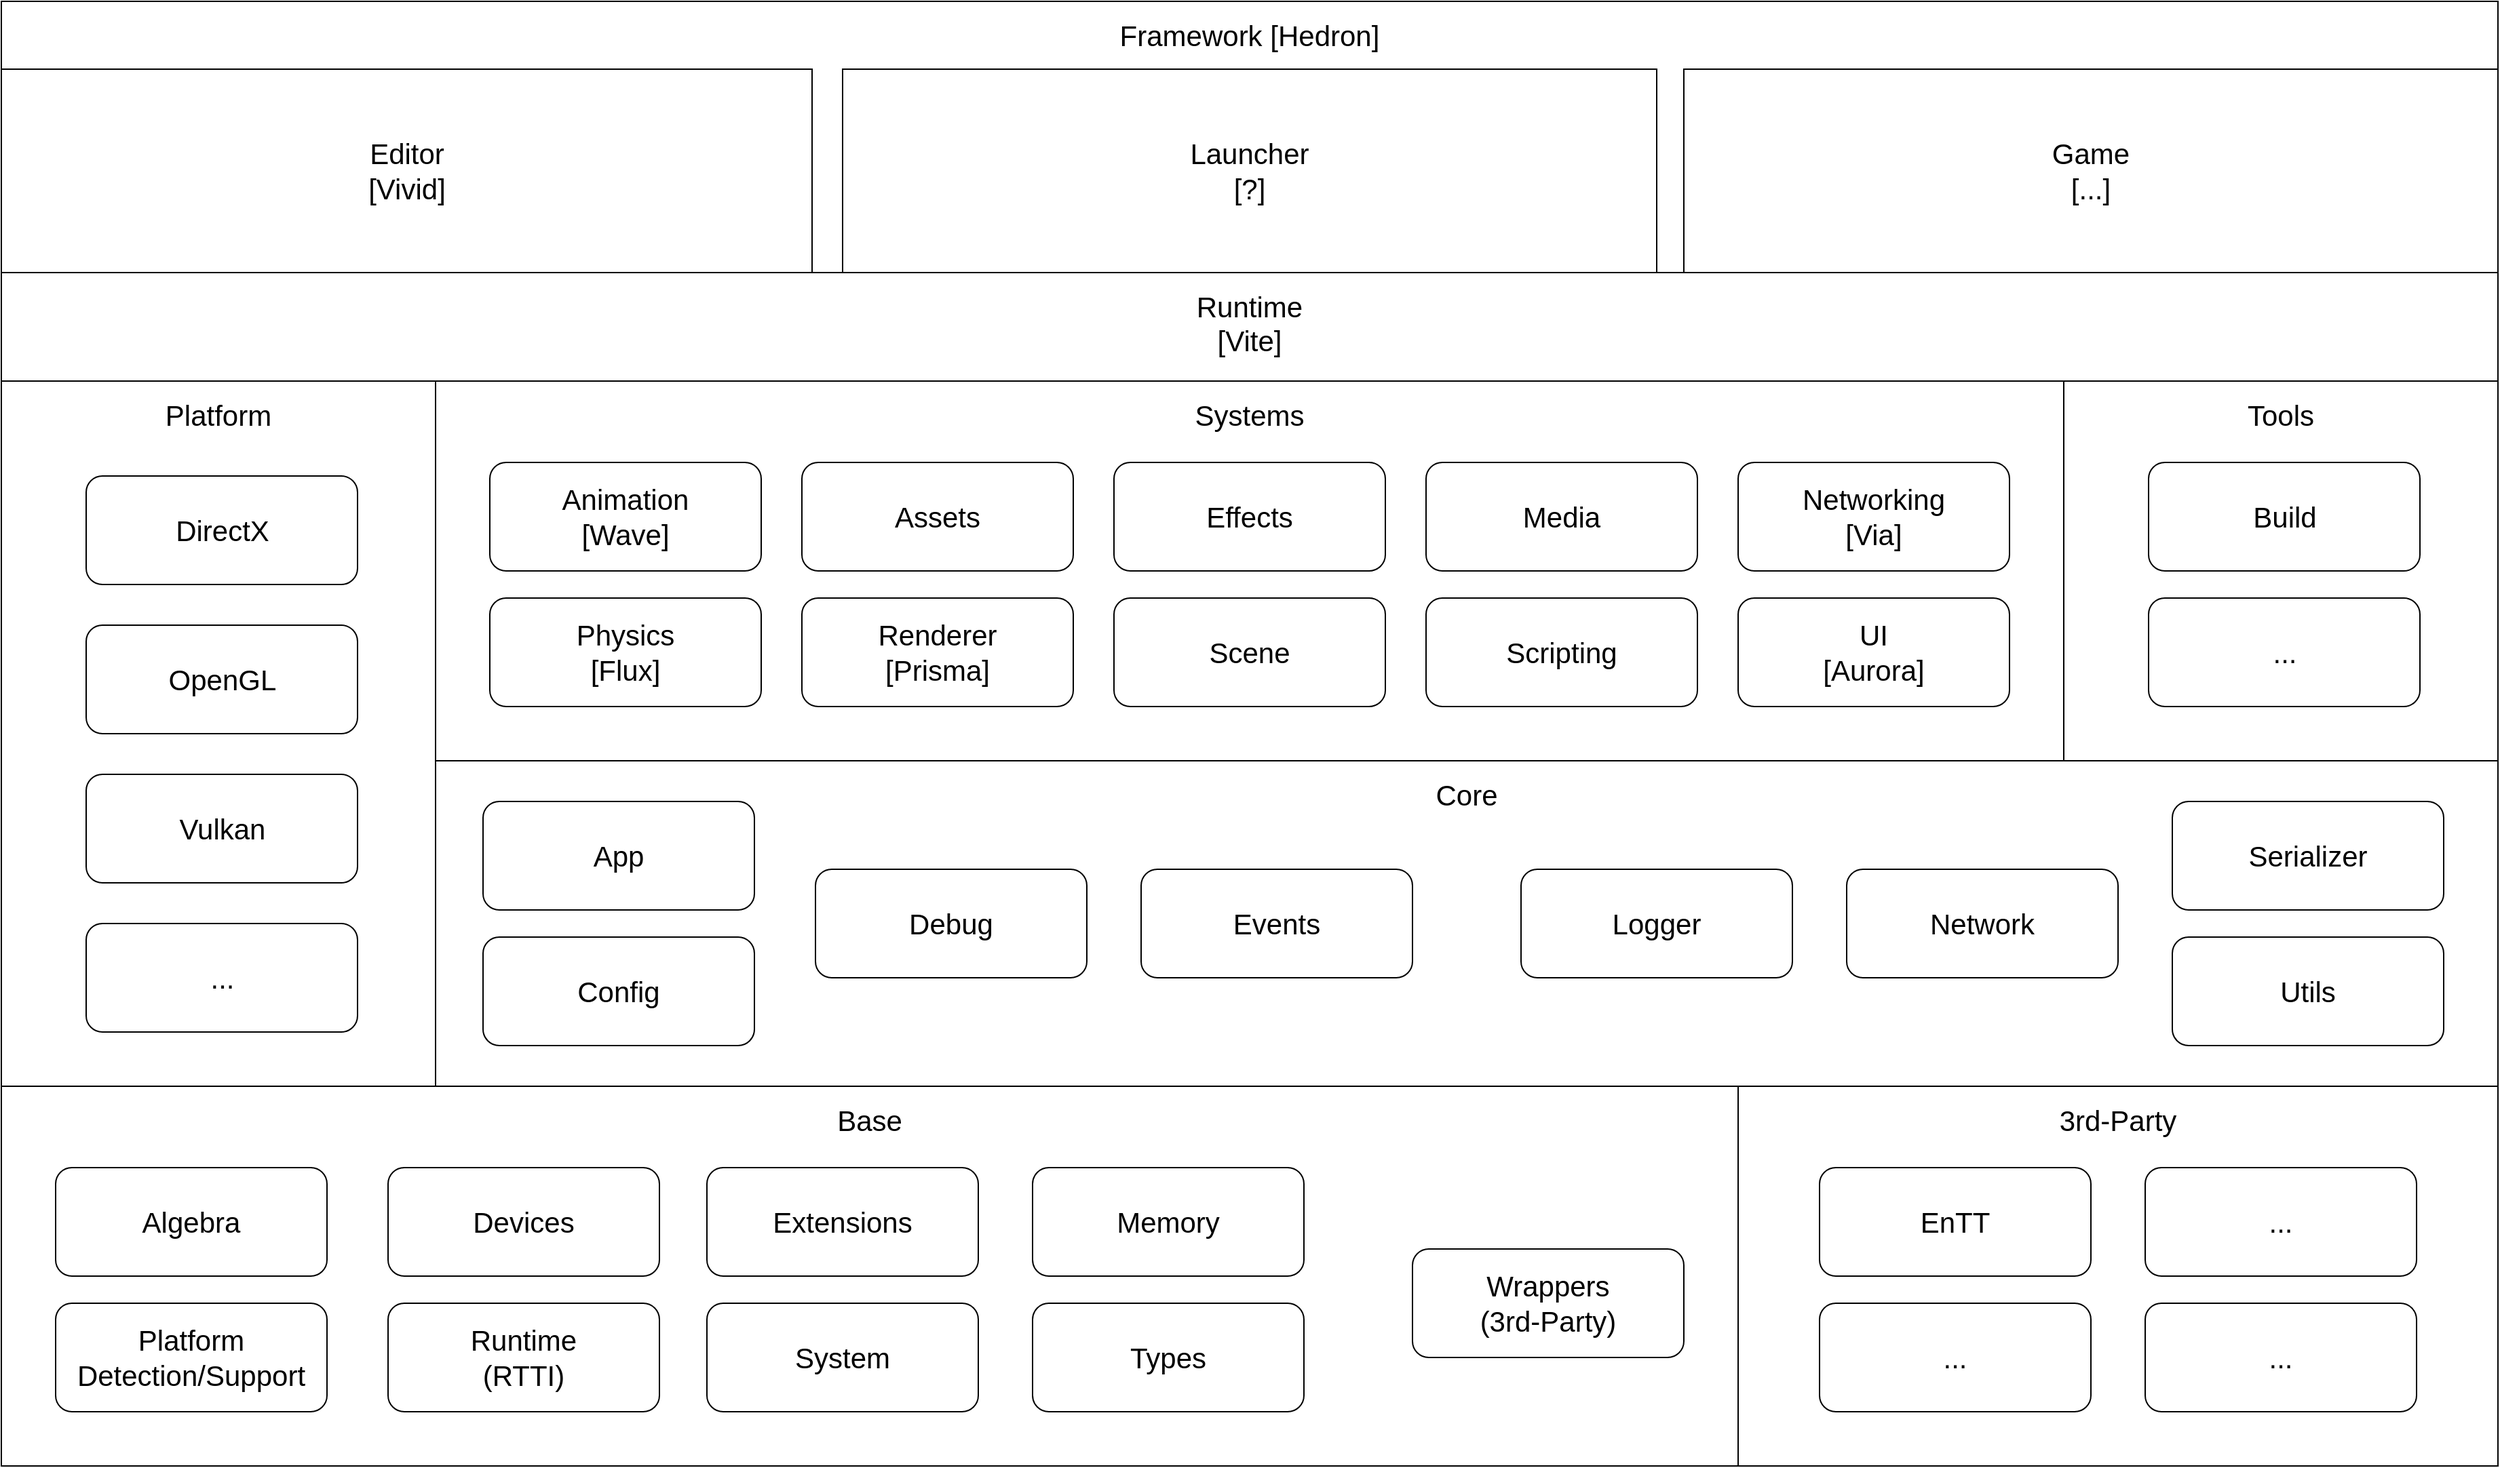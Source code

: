 <mxfile version="22.1.16" type="device">
  <diagram name="Page-1" id="Ch2R5TFC7xsnGBo0b88v">
    <mxGraphModel dx="1806" dy="1689" grid="1" gridSize="10" guides="1" tooltips="1" connect="1" arrows="1" fold="1" page="1" pageScale="1" pageWidth="1920" pageHeight="1200" background="none" math="0" shadow="0">
      <root>
        <mxCell id="0" />
        <mxCell id="1" parent="0" />
        <mxCell id="-hMhD3A6PczAjQAywkGA-58" value="Framework [Hedron]" style="rounded=0;whiteSpace=wrap;html=1;spacing=8;fontSize=21;horizontal=1;verticalAlign=top;fillColor=default;" parent="1" vertex="1">
          <mxGeometry x="40" y="40" width="1840" height="1080" as="geometry" />
        </mxCell>
        <mxCell id="-hMhD3A6PczAjQAywkGA-53" value="Runtime&lt;br&gt;[Vite]" style="rounded=0;whiteSpace=wrap;html=1;spacing=8;fontSize=21;horizontal=1;verticalAlign=top;fillColor=default;" parent="1" vertex="1">
          <mxGeometry x="40" y="240" width="1840" height="880" as="geometry" />
        </mxCell>
        <mxCell id="-hMhD3A6PczAjQAywkGA-1" value="Base" style="rounded=0;whiteSpace=wrap;html=1;spacing=8;fontSize=21;horizontal=1;verticalAlign=top;fillColor=default;" parent="1" vertex="1">
          <mxGeometry x="40" y="840" width="1280" height="280" as="geometry" />
        </mxCell>
        <mxCell id="-hMhD3A6PczAjQAywkGA-2" value="3rd-Party" style="rounded=0;whiteSpace=wrap;html=1;spacing=8;fontSize=21;horizontal=1;verticalAlign=top;fillColor=default;" parent="1" vertex="1">
          <mxGeometry x="1320" y="840" width="560" height="280" as="geometry" />
        </mxCell>
        <mxCell id="-hMhD3A6PczAjQAywkGA-3" value="Core" style="rounded=0;whiteSpace=wrap;html=1;spacing=8;fontSize=21;horizontal=1;verticalAlign=top;fillColor=default;" parent="1" vertex="1">
          <mxGeometry x="360" y="600" width="1520" height="240" as="geometry" />
        </mxCell>
        <mxCell id="-hMhD3A6PczAjQAywkGA-5" value="Wrappers&lt;br&gt;(3rd-Party)" style="rounded=1;whiteSpace=wrap;html=1;spacing=8;fontSize=21;horizontal=1;verticalAlign=middle;fillColor=default;" parent="1" vertex="1">
          <mxGeometry x="1080" y="960" width="200" height="80" as="geometry" />
        </mxCell>
        <mxCell id="-hMhD3A6PczAjQAywkGA-6" value="Algebra" style="rounded=1;whiteSpace=wrap;html=1;spacing=8;fontSize=21;horizontal=1;verticalAlign=middle;fillColor=default;" parent="1" vertex="1">
          <mxGeometry x="80" y="900" width="200" height="80" as="geometry" />
        </mxCell>
        <mxCell id="-hMhD3A6PczAjQAywkGA-8" value="App" style="rounded=1;whiteSpace=wrap;html=1;spacing=8;fontSize=21;horizontal=1;verticalAlign=middle;fillColor=default;" parent="1" vertex="1">
          <mxGeometry x="395" y="630" width="200" height="80" as="geometry" />
        </mxCell>
        <mxCell id="-hMhD3A6PczAjQAywkGA-9" value="Config" style="rounded=1;whiteSpace=wrap;html=1;spacing=8;fontSize=21;horizontal=1;verticalAlign=middle;fillColor=default;" parent="1" vertex="1">
          <mxGeometry x="395" y="730" width="200" height="80" as="geometry" />
        </mxCell>
        <mxCell id="-hMhD3A6PczAjQAywkGA-10" value="System" style="rounded=1;whiteSpace=wrap;html=1;spacing=8;fontSize=21;horizontal=1;verticalAlign=middle;fillColor=default;" parent="1" vertex="1">
          <mxGeometry x="560" y="1000" width="200" height="80" as="geometry" />
        </mxCell>
        <mxCell id="-hMhD3A6PczAjQAywkGA-11" value="Events" style="rounded=1;whiteSpace=wrap;html=1;spacing=8;fontSize=21;horizontal=1;verticalAlign=middle;fillColor=default;" parent="1" vertex="1">
          <mxGeometry x="880" y="680" width="200" height="80" as="geometry" />
        </mxCell>
        <mxCell id="-hMhD3A6PczAjQAywkGA-12" value="Logger" style="rounded=1;whiteSpace=wrap;html=1;spacing=8;fontSize=21;horizontal=1;verticalAlign=middle;fillColor=default;" parent="1" vertex="1">
          <mxGeometry x="1160" y="680" width="200" height="80" as="geometry" />
        </mxCell>
        <mxCell id="-hMhD3A6PczAjQAywkGA-13" value="Utils" style="rounded=1;whiteSpace=wrap;html=1;spacing=8;fontSize=21;horizontal=1;verticalAlign=middle;fillColor=default;" parent="1" vertex="1">
          <mxGeometry x="1640" y="730" width="200" height="80" as="geometry" />
        </mxCell>
        <mxCell id="-hMhD3A6PczAjQAywkGA-14" value="Platform" style="rounded=0;whiteSpace=wrap;html=1;spacing=8;fontSize=21;horizontal=1;verticalAlign=top;fillColor=default;" parent="1" vertex="1">
          <mxGeometry x="40" y="320" width="320" height="520" as="geometry" />
        </mxCell>
        <mxCell id="-hMhD3A6PczAjQAywkGA-15" value="Systems" style="rounded=0;whiteSpace=wrap;html=1;spacing=8;fontSize=21;horizontal=1;verticalAlign=top;fillColor=default;" parent="1" vertex="1">
          <mxGeometry x="360" y="320" width="1200" height="280" as="geometry" />
        </mxCell>
        <mxCell id="-hMhD3A6PczAjQAywkGA-16" value="Animation&lt;br&gt;[Wave]" style="rounded=1;whiteSpace=wrap;html=1;spacing=8;fontSize=21;horizontal=1;verticalAlign=middle;fillColor=default;" parent="1" vertex="1">
          <mxGeometry x="400" y="380" width="200" height="80" as="geometry" />
        </mxCell>
        <mxCell id="-hMhD3A6PczAjQAywkGA-17" value="Assets" style="rounded=1;whiteSpace=wrap;html=1;spacing=8;fontSize=21;horizontal=1;verticalAlign=middle;fillColor=default;" parent="1" vertex="1">
          <mxGeometry x="630" y="380" width="200" height="80" as="geometry" />
        </mxCell>
        <mxCell id="-hMhD3A6PczAjQAywkGA-18" value="Media" style="rounded=1;whiteSpace=wrap;html=1;spacing=8;fontSize=21;horizontal=1;verticalAlign=middle;fillColor=default;" parent="1" vertex="1">
          <mxGeometry x="1090" y="380" width="200" height="80" as="geometry" />
        </mxCell>
        <mxCell id="-hMhD3A6PczAjQAywkGA-19" value="Physics&lt;br&gt;[Flux]" style="rounded=1;whiteSpace=wrap;html=1;spacing=8;fontSize=21;horizontal=1;verticalAlign=middle;fillColor=default;" parent="1" vertex="1">
          <mxGeometry x="400" y="480" width="200" height="80" as="geometry" />
        </mxCell>
        <mxCell id="-hMhD3A6PczAjQAywkGA-20" value="Renderer&lt;br&gt;[Prisma]" style="rounded=1;whiteSpace=wrap;html=1;spacing=8;fontSize=21;horizontal=1;verticalAlign=middle;fillColor=default;" parent="1" vertex="1">
          <mxGeometry x="630" y="480" width="200" height="80" as="geometry" />
        </mxCell>
        <mxCell id="-hMhD3A6PczAjQAywkGA-21" value="Scene" style="rounded=1;whiteSpace=wrap;html=1;spacing=8;fontSize=21;horizontal=1;verticalAlign=middle;fillColor=default;" parent="1" vertex="1">
          <mxGeometry x="860" y="480" width="200" height="80" as="geometry" />
        </mxCell>
        <mxCell id="-hMhD3A6PczAjQAywkGA-22" value="Effects" style="rounded=1;whiteSpace=wrap;html=1;spacing=8;fontSize=21;horizontal=1;verticalAlign=middle;fillColor=default;" parent="1" vertex="1">
          <mxGeometry x="860" y="380" width="200" height="80" as="geometry" />
        </mxCell>
        <mxCell id="-hMhD3A6PczAjQAywkGA-24" value="DirectX" style="rounded=1;whiteSpace=wrap;html=1;spacing=8;fontSize=21;horizontal=1;verticalAlign=middle;fillColor=default;" parent="1" vertex="1">
          <mxGeometry x="102.5" y="390" width="200" height="80" as="geometry" />
        </mxCell>
        <mxCell id="-hMhD3A6PczAjQAywkGA-25" value="OpenGL" style="rounded=1;whiteSpace=wrap;html=1;spacing=8;fontSize=21;horizontal=1;verticalAlign=middle;fillColor=default;" parent="1" vertex="1">
          <mxGeometry x="102.5" y="500" width="200" height="80" as="geometry" />
        </mxCell>
        <mxCell id="-hMhD3A6PczAjQAywkGA-26" value="Vulkan" style="rounded=1;whiteSpace=wrap;html=1;spacing=8;fontSize=21;horizontal=1;verticalAlign=middle;fillColor=default;" parent="1" vertex="1">
          <mxGeometry x="102.5" y="610" width="200" height="80" as="geometry" />
        </mxCell>
        <mxCell id="-hMhD3A6PczAjQAywkGA-27" value="..." style="rounded=1;whiteSpace=wrap;html=1;spacing=8;fontSize=21;horizontal=1;verticalAlign=middle;fillColor=default;" parent="1" vertex="1">
          <mxGeometry x="102.5" y="720" width="200" height="80" as="geometry" />
        </mxCell>
        <mxCell id="-hMhD3A6PczAjQAywkGA-29" value="Devices" style="rounded=1;whiteSpace=wrap;html=1;spacing=8;fontSize=21;horizontal=1;verticalAlign=middle;fillColor=default;" parent="1" vertex="1">
          <mxGeometry x="325" y="900" width="200" height="80" as="geometry" />
        </mxCell>
        <mxCell id="-hMhD3A6PczAjQAywkGA-30" value="Extensions" style="rounded=1;whiteSpace=wrap;html=1;spacing=8;fontSize=21;horizontal=1;verticalAlign=middle;fillColor=default;" parent="1" vertex="1">
          <mxGeometry x="560" y="900" width="200" height="80" as="geometry" />
        </mxCell>
        <mxCell id="-hMhD3A6PczAjQAywkGA-31" value="Memory" style="rounded=1;whiteSpace=wrap;html=1;spacing=8;fontSize=21;horizontal=1;verticalAlign=middle;fillColor=default;" parent="1" vertex="1">
          <mxGeometry x="800" y="900" width="200" height="80" as="geometry" />
        </mxCell>
        <mxCell id="-hMhD3A6PczAjQAywkGA-32" value="Platform Detection/Support" style="rounded=1;whiteSpace=wrap;html=1;spacing=8;fontSize=21;horizontal=1;verticalAlign=middle;fillColor=default;" parent="1" vertex="1">
          <mxGeometry x="80" y="1000" width="200" height="80" as="geometry" />
        </mxCell>
        <mxCell id="-hMhD3A6PczAjQAywkGA-33" value="Runtime&lt;br&gt;(RTTI)" style="rounded=1;whiteSpace=wrap;html=1;spacing=8;fontSize=21;horizontal=1;verticalAlign=middle;fillColor=default;" parent="1" vertex="1">
          <mxGeometry x="325" y="1000" width="200" height="80" as="geometry" />
        </mxCell>
        <mxCell id="-hMhD3A6PczAjQAywkGA-35" value="Types" style="rounded=1;whiteSpace=wrap;html=1;spacing=8;fontSize=21;horizontal=1;verticalAlign=middle;fillColor=default;" parent="1" vertex="1">
          <mxGeometry x="800" y="1000" width="200" height="80" as="geometry" />
        </mxCell>
        <mxCell id="-hMhD3A6PczAjQAywkGA-36" value="Serializer" style="rounded=1;whiteSpace=wrap;html=1;spacing=8;fontSize=21;horizontal=1;verticalAlign=middle;fillColor=default;" parent="1" vertex="1">
          <mxGeometry x="1640" y="630" width="200" height="80" as="geometry" />
        </mxCell>
        <mxCell id="-hMhD3A6PczAjQAywkGA-37" value="Scripting" style="rounded=1;whiteSpace=wrap;html=1;spacing=8;fontSize=21;horizontal=1;verticalAlign=middle;fillColor=default;" parent="1" vertex="1">
          <mxGeometry x="1090" y="480" width="200" height="80" as="geometry" />
        </mxCell>
        <mxCell id="-hMhD3A6PczAjQAywkGA-38" value="UI&lt;br&gt;[Aurora]" style="rounded=1;whiteSpace=wrap;html=1;spacing=8;fontSize=21;horizontal=1;verticalAlign=middle;fillColor=default;" parent="1" vertex="1">
          <mxGeometry x="1320" y="480" width="200" height="80" as="geometry" />
        </mxCell>
        <mxCell id="-hMhD3A6PczAjQAywkGA-39" value="EnTT" style="rounded=1;whiteSpace=wrap;html=1;spacing=8;fontSize=21;horizontal=1;verticalAlign=middle;fillColor=default;" parent="1" vertex="1">
          <mxGeometry x="1380" y="900" width="200" height="80" as="geometry" />
        </mxCell>
        <mxCell id="-hMhD3A6PczAjQAywkGA-40" value="..." style="rounded=1;whiteSpace=wrap;html=1;spacing=8;fontSize=21;horizontal=1;verticalAlign=middle;fillColor=default;" parent="1" vertex="1">
          <mxGeometry x="1620" y="900" width="200" height="80" as="geometry" />
        </mxCell>
        <mxCell id="-hMhD3A6PczAjQAywkGA-41" value="..." style="rounded=1;whiteSpace=wrap;html=1;spacing=8;fontSize=21;horizontal=1;verticalAlign=middle;fillColor=default;" parent="1" vertex="1">
          <mxGeometry x="1380" y="1000" width="200" height="80" as="geometry" />
        </mxCell>
        <mxCell id="-hMhD3A6PczAjQAywkGA-42" value="..." style="rounded=1;whiteSpace=wrap;html=1;spacing=8;fontSize=21;horizontal=1;verticalAlign=middle;fillColor=default;" parent="1" vertex="1">
          <mxGeometry x="1620" y="1000" width="200" height="80" as="geometry" />
        </mxCell>
        <mxCell id="-hMhD3A6PczAjQAywkGA-43" value="Networking&lt;br&gt;[Via]" style="rounded=1;whiteSpace=wrap;html=1;spacing=8;fontSize=21;horizontal=1;verticalAlign=middle;fillColor=default;" parent="1" vertex="1">
          <mxGeometry x="1320" y="380" width="200" height="80" as="geometry" />
        </mxCell>
        <mxCell id="-hMhD3A6PczAjQAywkGA-46" value="Tools" style="rounded=0;whiteSpace=wrap;html=1;spacing=8;fontSize=21;horizontal=1;verticalAlign=top;fillColor=default;" parent="1" vertex="1">
          <mxGeometry x="1560" y="320" width="320" height="280" as="geometry" />
        </mxCell>
        <mxCell id="-hMhD3A6PczAjQAywkGA-47" value="Build" style="rounded=1;whiteSpace=wrap;html=1;spacing=8;fontSize=21;horizontal=1;verticalAlign=middle;fillColor=default;" parent="1" vertex="1">
          <mxGeometry x="1622.5" y="380" width="200" height="80" as="geometry" />
        </mxCell>
        <mxCell id="-hMhD3A6PczAjQAywkGA-49" value="..." style="rounded=1;whiteSpace=wrap;html=1;spacing=8;fontSize=21;horizontal=1;verticalAlign=middle;fillColor=default;" parent="1" vertex="1">
          <mxGeometry x="1622.5" y="480" width="200" height="80" as="geometry" />
        </mxCell>
        <mxCell id="-hMhD3A6PczAjQAywkGA-51" value="Debug" style="rounded=1;whiteSpace=wrap;html=1;spacing=8;fontSize=21;horizontal=1;verticalAlign=middle;fillColor=default;" parent="1" vertex="1">
          <mxGeometry x="640" y="680" width="200" height="80" as="geometry" />
        </mxCell>
        <mxCell id="-hMhD3A6PczAjQAywkGA-54" value="Editor&lt;br&gt;[Vivid]" style="rounded=0;whiteSpace=wrap;html=1;spacing=8;fontSize=21;horizontal=1;verticalAlign=middle;fillColor=default;" parent="1" vertex="1">
          <mxGeometry x="40" y="90" width="597.5" height="150" as="geometry" />
        </mxCell>
        <mxCell id="-hMhD3A6PczAjQAywkGA-56" value="Launcher&lt;br&gt;[?]" style="rounded=0;whiteSpace=wrap;html=1;spacing=8;fontSize=21;horizontal=1;verticalAlign=middle;fillColor=default;" parent="1" vertex="1">
          <mxGeometry x="660" y="90" width="600" height="150" as="geometry" />
        </mxCell>
        <mxCell id="-hMhD3A6PczAjQAywkGA-57" value="Game&lt;br&gt;[...]" style="rounded=0;whiteSpace=wrap;html=1;spacing=8;fontSize=21;horizontal=1;verticalAlign=middle;fillColor=default;" parent="1" vertex="1">
          <mxGeometry x="1280" y="90" width="600" height="150" as="geometry" />
        </mxCell>
        <mxCell id="-hMhD3A6PczAjQAywkGA-59" value="Network" style="rounded=1;whiteSpace=wrap;html=1;spacing=8;fontSize=21;horizontal=1;verticalAlign=middle;fillColor=default;" parent="1" vertex="1">
          <mxGeometry x="1400" y="680" width="200" height="80" as="geometry" />
        </mxCell>
      </root>
    </mxGraphModel>
  </diagram>
</mxfile>
